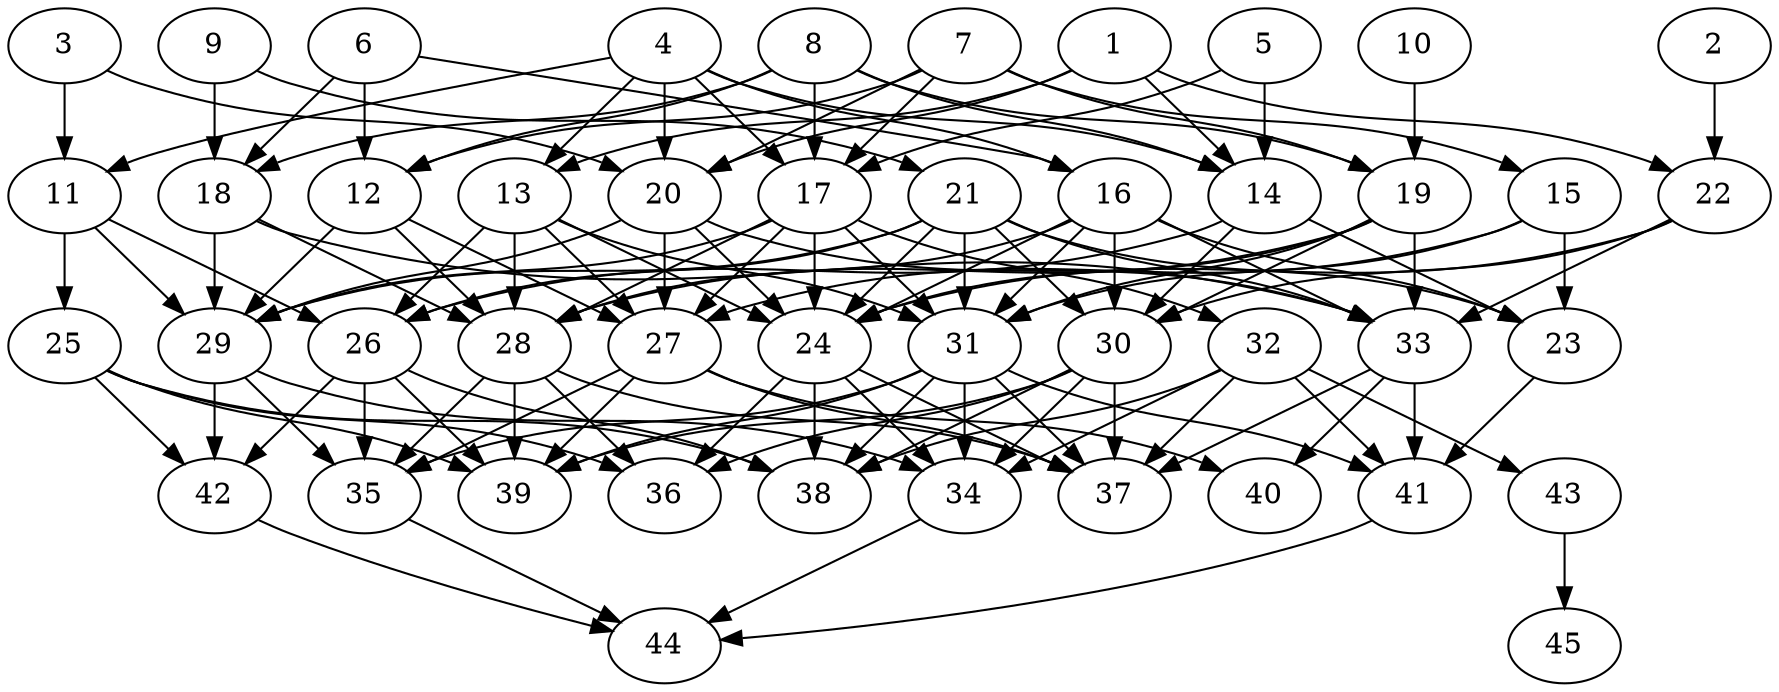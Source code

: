 // DAG automatically generated by daggen at Thu Oct  3 14:07:24 2019
// ./daggen --dot -n 45 --ccr 0.4 --fat 0.7 --regular 0.7 --density 0.6 --mindata 5242880 --maxdata 52428800 
digraph G {
  1 [size="131008000", alpha="0.11", expect_size="52403200"] 
  1 -> 13 [size ="52403200"]
  1 -> 14 [size ="52403200"]
  1 -> 20 [size ="52403200"]
  1 -> 22 [size ="52403200"]
  2 [size="58275840", alpha="0.08", expect_size="23310336"] 
  2 -> 22 [size ="23310336"]
  3 [size="116884480", alpha="0.11", expect_size="46753792"] 
  3 -> 11 [size ="46753792"]
  3 -> 20 [size ="46753792"]
  4 [size="46848000", alpha="0.03", expect_size="18739200"] 
  4 -> 11 [size ="18739200"]
  4 -> 13 [size ="18739200"]
  4 -> 14 [size ="18739200"]
  4 -> 16 [size ="18739200"]
  4 -> 17 [size ="18739200"]
  4 -> 20 [size ="18739200"]
  5 [size="34001920", alpha="0.16", expect_size="13600768"] 
  5 -> 14 [size ="13600768"]
  5 -> 17 [size ="13600768"]
  6 [size="88064000", alpha="0.08", expect_size="35225600"] 
  6 -> 12 [size ="35225600"]
  6 -> 16 [size ="35225600"]
  6 -> 18 [size ="35225600"]
  7 [size="117921280", alpha="0.18", expect_size="47168512"] 
  7 -> 12 [size ="47168512"]
  7 -> 15 [size ="47168512"]
  7 -> 17 [size ="47168512"]
  7 -> 19 [size ="47168512"]
  7 -> 20 [size ="47168512"]
  8 [size="117258240", alpha="0.14", expect_size="46903296"] 
  8 -> 12 [size ="46903296"]
  8 -> 14 [size ="46903296"]
  8 -> 17 [size ="46903296"]
  8 -> 18 [size ="46903296"]
  8 -> 19 [size ="46903296"]
  9 [size="91952640", alpha="0.16", expect_size="36781056"] 
  9 -> 18 [size ="36781056"]
  9 -> 21 [size ="36781056"]
  10 [size="127912960", alpha="0.17", expect_size="51165184"] 
  10 -> 19 [size ="51165184"]
  11 [size="35970560", alpha="0.05", expect_size="14388224"] 
  11 -> 25 [size ="14388224"]
  11 -> 26 [size ="14388224"]
  11 -> 29 [size ="14388224"]
  12 [size="100833280", alpha="0.14", expect_size="40333312"] 
  12 -> 27 [size ="40333312"]
  12 -> 28 [size ="40333312"]
  12 -> 29 [size ="40333312"]
  13 [size="30330880", alpha="0.16", expect_size="12132352"] 
  13 -> 24 [size ="12132352"]
  13 -> 26 [size ="12132352"]
  13 -> 27 [size ="12132352"]
  13 -> 28 [size ="12132352"]
  13 -> 31 [size ="12132352"]
  14 [size="94942720", alpha="0.05", expect_size="37977088"] 
  14 -> 23 [size ="37977088"]
  14 -> 26 [size ="37977088"]
  14 -> 30 [size ="37977088"]
  15 [size="111764480", alpha="0.05", expect_size="44705792"] 
  15 -> 23 [size ="44705792"]
  15 -> 27 [size ="44705792"]
  15 -> 31 [size ="44705792"]
  16 [size="90951680", alpha="0.05", expect_size="36380672"] 
  16 -> 23 [size ="36380672"]
  16 -> 24 [size ="36380672"]
  16 -> 28 [size ="36380672"]
  16 -> 30 [size ="36380672"]
  16 -> 31 [size ="36380672"]
  16 -> 33 [size ="36380672"]
  17 [size="19732480", alpha="0.11", expect_size="7892992"] 
  17 -> 24 [size ="7892992"]
  17 -> 27 [size ="7892992"]
  17 -> 28 [size ="7892992"]
  17 -> 29 [size ="7892992"]
  17 -> 31 [size ="7892992"]
  17 -> 32 [size ="7892992"]
  18 [size="126673920", alpha="0.07", expect_size="50669568"] 
  18 -> 28 [size ="50669568"]
  18 -> 29 [size ="50669568"]
  18 -> 33 [size ="50669568"]
  19 [size="91742720", alpha="0.16", expect_size="36697088"] 
  19 -> 24 [size ="36697088"]
  19 -> 28 [size ="36697088"]
  19 -> 30 [size ="36697088"]
  19 -> 31 [size ="36697088"]
  19 -> 33 [size ="36697088"]
  20 [size="68259840", alpha="0.08", expect_size="27303936"] 
  20 -> 24 [size ="27303936"]
  20 -> 27 [size ="27303936"]
  20 -> 29 [size ="27303936"]
  20 -> 33 [size ="27303936"]
  21 [size="51422720", alpha="0.01", expect_size="20569088"] 
  21 -> 23 [size ="20569088"]
  21 -> 24 [size ="20569088"]
  21 -> 26 [size ="20569088"]
  21 -> 29 [size ="20569088"]
  21 -> 30 [size ="20569088"]
  21 -> 31 [size ="20569088"]
  21 -> 33 [size ="20569088"]
  22 [size="83110400", alpha="0.01", expect_size="33244160"] 
  22 -> 24 [size ="33244160"]
  22 -> 30 [size ="33244160"]
  22 -> 33 [size ="33244160"]
  23 [size="47751680", alpha="0.19", expect_size="19100672"] 
  23 -> 41 [size ="19100672"]
  24 [size="24619520", alpha="0.02", expect_size="9847808"] 
  24 -> 34 [size ="9847808"]
  24 -> 36 [size ="9847808"]
  24 -> 37 [size ="9847808"]
  24 -> 38 [size ="9847808"]
  25 [size="55636480", alpha="0.09", expect_size="22254592"] 
  25 -> 36 [size ="22254592"]
  25 -> 38 [size ="22254592"]
  25 -> 39 [size ="22254592"]
  25 -> 42 [size ="22254592"]
  26 [size="82380800", alpha="0.09", expect_size="32952320"] 
  26 -> 35 [size ="32952320"]
  26 -> 38 [size ="32952320"]
  26 -> 39 [size ="32952320"]
  26 -> 42 [size ="32952320"]
  27 [size="114393600", alpha="0.06", expect_size="45757440"] 
  27 -> 35 [size ="45757440"]
  27 -> 37 [size ="45757440"]
  27 -> 39 [size ="45757440"]
  27 -> 40 [size ="45757440"]
  28 [size="62932480", alpha="0.01", expect_size="25172992"] 
  28 -> 35 [size ="25172992"]
  28 -> 36 [size ="25172992"]
  28 -> 37 [size ="25172992"]
  28 -> 39 [size ="25172992"]
  29 [size="101632000", alpha="0.10", expect_size="40652800"] 
  29 -> 34 [size ="40652800"]
  29 -> 35 [size ="40652800"]
  29 -> 42 [size ="40652800"]
  30 [size="77765120", alpha="0.17", expect_size="31106048"] 
  30 -> 34 [size ="31106048"]
  30 -> 36 [size ="31106048"]
  30 -> 37 [size ="31106048"]
  30 -> 38 [size ="31106048"]
  30 -> 39 [size ="31106048"]
  31 [size="127237120", alpha="0.09", expect_size="50894848"] 
  31 -> 34 [size ="50894848"]
  31 -> 35 [size ="50894848"]
  31 -> 37 [size ="50894848"]
  31 -> 38 [size ="50894848"]
  31 -> 39 [size ="50894848"]
  31 -> 41 [size ="50894848"]
  32 [size="14064640", alpha="0.16", expect_size="5625856"] 
  32 -> 34 [size ="5625856"]
  32 -> 37 [size ="5625856"]
  32 -> 38 [size ="5625856"]
  32 -> 41 [size ="5625856"]
  32 -> 43 [size ="5625856"]
  33 [size="19343360", alpha="0.05", expect_size="7737344"] 
  33 -> 37 [size ="7737344"]
  33 -> 40 [size ="7737344"]
  33 -> 41 [size ="7737344"]
  34 [size="128885760", alpha="0.09", expect_size="51554304"] 
  34 -> 44 [size ="51554304"]
  35 [size="22543360", alpha="0.09", expect_size="9017344"] 
  35 -> 44 [size ="9017344"]
  36 [size="75102720", alpha="0.02", expect_size="30041088"] 
  37 [size="125596160", alpha="0.17", expect_size="50238464"] 
  38 [size="42908160", alpha="0.11", expect_size="17163264"] 
  39 [size="49157120", alpha="0.18", expect_size="19662848"] 
  40 [size="105223680", alpha="0.14", expect_size="42089472"] 
  41 [size="89986560", alpha="0.17", expect_size="35994624"] 
  41 -> 44 [size ="35994624"]
  42 [size="26309120", alpha="0.12", expect_size="10523648"] 
  42 -> 44 [size ="10523648"]
  43 [size="119884800", alpha="0.13", expect_size="47953920"] 
  43 -> 45 [size ="47953920"]
  44 [size="34045440", alpha="0.15", expect_size="13618176"] 
  45 [size="86556160", alpha="0.05", expect_size="34622464"] 
}
